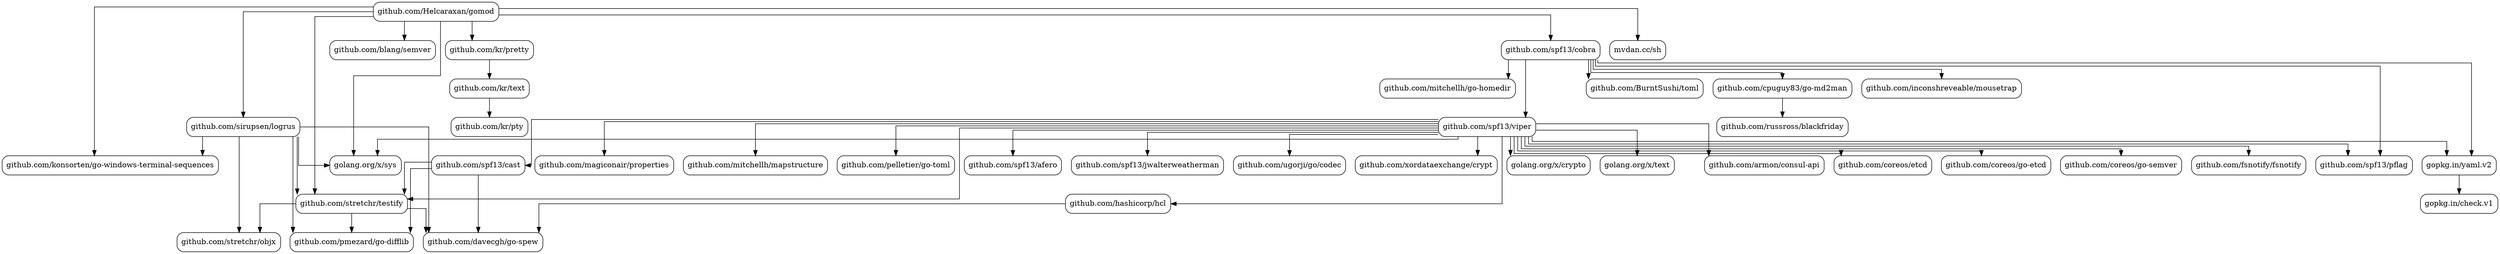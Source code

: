 strict digraph {
  node [shape=box,style=rounded]
  start=0
  splines=ortho
  "github.com/Helcaraxan/gomod"
  "github.com/stretchr/testify"
  "golang.org/x/sys"
  "github.com/konsorten/go-windows-terminal-sequences"
  "github.com/blang/semver"
  "github.com/kr/pretty"
  "github.com/sirupsen/logrus"
  "github.com/spf13/cobra"
  "mvdan.cc/sh"
  "github.com/russross/blackfriday"
  "github.com/davecgh/go-spew"
  "github.com/kr/text"
  "github.com/kr/pty"
  "github.com/pmezard/go-difflib"
  "github.com/stretchr/objx"
  "github.com/spf13/pflag"
  "gopkg.in/yaml.v2"
  "github.com/BurntSushi/toml"
  "github.com/cpuguy83/go-md2man"
  "github.com/inconshreveable/mousetrap"
  "github.com/mitchellh/go-homedir"
  "github.com/spf13/viper"
  "github.com/armon/consul-api"
  "github.com/coreos/etcd"
  "github.com/coreos/go-etcd"
  "github.com/coreos/go-semver"
  "github.com/fsnotify/fsnotify"
  "github.com/hashicorp/hcl"
  "github.com/magiconair/properties"
  "github.com/mitchellh/mapstructure"
  "github.com/pelletier/go-toml"
  "github.com/spf13/afero"
  "github.com/spf13/cast"
  "github.com/spf13/jwalterweatherman"
  "github.com/ugorji/go/codec"
  "github.com/xordataexchange/crypt"
  "golang.org/x/crypto"
  "golang.org/x/text"
  "gopkg.in/check.v1"
  "github.com/Helcaraxan/gomod" -> "github.com/blang/semver"
  "github.com/Helcaraxan/gomod" -> "github.com/konsorten/go-windows-terminal-sequences" [minlen=2]
  "github.com/Helcaraxan/gomod" -> "github.com/kr/pretty"
  "github.com/Helcaraxan/gomod" -> "github.com/sirupsen/logrus"
  "github.com/Helcaraxan/gomod" -> "github.com/spf13/cobra"
  "github.com/Helcaraxan/gomod" -> "github.com/stretchr/testify" [minlen=4]
  "github.com/Helcaraxan/gomod" -> "golang.org/x/sys" [minlen=4]
  "github.com/Helcaraxan/gomod" -> "mvdan.cc/sh"
  "github.com/cpuguy83/go-md2man" -> "github.com/russross/blackfriday"
  "github.com/hashicorp/hcl" -> "github.com/davecgh/go-spew"
  "github.com/kr/pretty" -> "github.com/kr/text"
  "github.com/kr/text" -> "github.com/kr/pty"
  "github.com/sirupsen/logrus" -> "github.com/davecgh/go-spew" [minlen=2]
  "github.com/sirupsen/logrus" -> "github.com/konsorten/go-windows-terminal-sequences"
  "github.com/sirupsen/logrus" -> "github.com/pmezard/go-difflib" [minlen=2]
  "github.com/sirupsen/logrus" -> "github.com/stretchr/objx" [minlen=2]
  "github.com/sirupsen/logrus" -> "github.com/stretchr/testify"
  "github.com/sirupsen/logrus" -> "golang.org/x/sys"
  "github.com/spf13/cast" -> "github.com/davecgh/go-spew" [minlen=2]
  "github.com/spf13/cast" -> "github.com/pmezard/go-difflib" [minlen=2]
  "github.com/spf13/cast" -> "github.com/stretchr/testify"
  "github.com/spf13/cobra" -> "github.com/BurntSushi/toml"
  "github.com/spf13/cobra" -> "github.com/cpuguy83/go-md2man"
  "github.com/spf13/cobra" -> "github.com/inconshreveable/mousetrap"
  "github.com/spf13/cobra" -> "github.com/mitchellh/go-homedir"
  "github.com/spf13/cobra" -> "github.com/spf13/pflag" [minlen=3]
  "github.com/spf13/cobra" -> "github.com/spf13/viper" [minlen=2]
  "github.com/spf13/cobra" -> "gopkg.in/yaml.v2" [minlen=3]
  "github.com/spf13/viper" -> "github.com/armon/consul-api"
  "github.com/spf13/viper" -> "github.com/coreos/etcd"
  "github.com/spf13/viper" -> "github.com/coreos/go-etcd"
  "github.com/spf13/viper" -> "github.com/coreos/go-semver"
  "github.com/spf13/viper" -> "github.com/fsnotify/fsnotify"
  "github.com/spf13/viper" -> "github.com/hashicorp/hcl"
  "github.com/spf13/viper" -> "github.com/magiconair/properties"
  "github.com/spf13/viper" -> "github.com/mitchellh/mapstructure"
  "github.com/spf13/viper" -> "github.com/pelletier/go-toml"
  "github.com/spf13/viper" -> "github.com/spf13/afero"
  "github.com/spf13/viper" -> "github.com/spf13/cast"
  "github.com/spf13/viper" -> "github.com/spf13/jwalterweatherman"
  "github.com/spf13/viper" -> "github.com/spf13/pflag"
  "github.com/spf13/viper" -> "github.com/stretchr/testify" [minlen=2]
  "github.com/spf13/viper" -> "github.com/ugorji/go/codec"
  "github.com/spf13/viper" -> "github.com/xordataexchange/crypt"
  "github.com/spf13/viper" -> "golang.org/x/crypto"
  "github.com/spf13/viper" -> "golang.org/x/sys"
  "github.com/spf13/viper" -> "golang.org/x/text"
  "github.com/spf13/viper" -> "gopkg.in/yaml.v2"
  "github.com/stretchr/testify" -> "github.com/davecgh/go-spew"
  "github.com/stretchr/testify" -> "github.com/pmezard/go-difflib"
  "github.com/stretchr/testify" -> "github.com/stretchr/objx"
  "gopkg.in/yaml.v2" -> "gopkg.in/check.v1"
}
